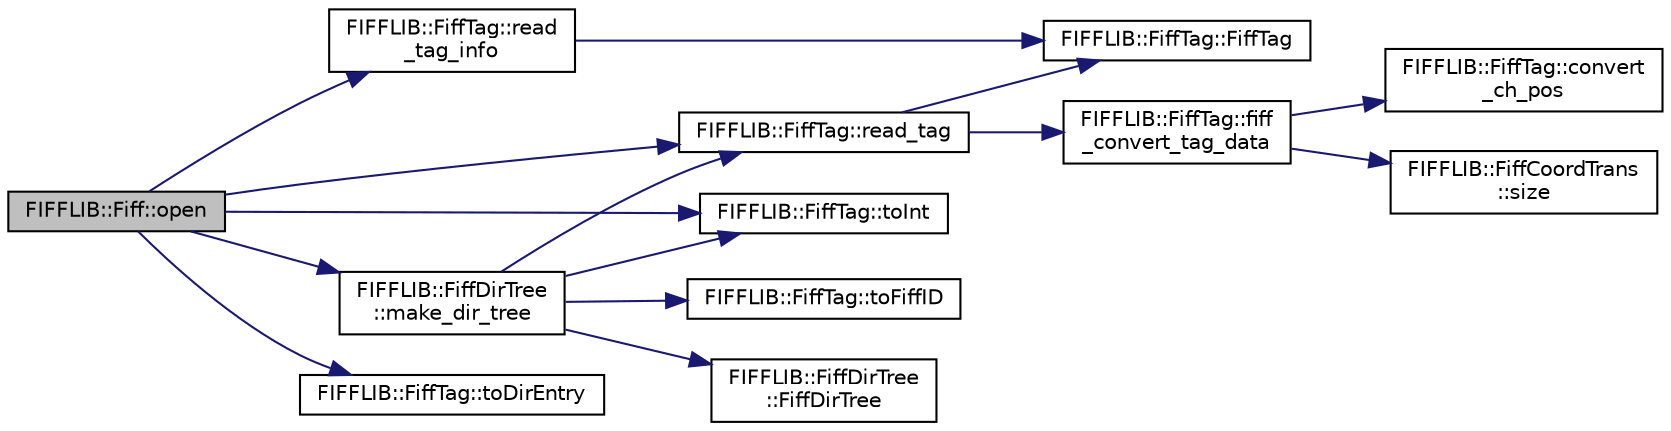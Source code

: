 digraph "FIFFLIB::Fiff::open"
{
  edge [fontname="Helvetica",fontsize="10",labelfontname="Helvetica",labelfontsize="10"];
  node [fontname="Helvetica",fontsize="10",shape=record];
  rankdir="LR";
  Node1 [label="FIFFLIB::Fiff::open",height=0.2,width=0.4,color="black", fillcolor="grey75", style="filled" fontcolor="black"];
  Node1 -> Node2 [color="midnightblue",fontsize="10",style="solid",fontname="Helvetica"];
  Node2 [label="FIFFLIB::FiffTag::read\l_tag_info",height=0.2,width=0.4,color="black", fillcolor="white", style="filled",URL="$class_f_i_f_f_l_i_b_1_1_fiff_tag.html#a5aadee620ef276f4d965b7ed0049c7b7"];
  Node2 -> Node3 [color="midnightblue",fontsize="10",style="solid",fontname="Helvetica"];
  Node3 [label="FIFFLIB::FiffTag::FiffTag",height=0.2,width=0.4,color="black", fillcolor="white", style="filled",URL="$class_f_i_f_f_l_i_b_1_1_fiff_tag.html#ac69c9131fa8d307bac69034785079407"];
  Node1 -> Node4 [color="midnightblue",fontsize="10",style="solid",fontname="Helvetica"];
  Node4 [label="FIFFLIB::FiffTag::read_tag",height=0.2,width=0.4,color="black", fillcolor="white", style="filled",URL="$class_f_i_f_f_l_i_b_1_1_fiff_tag.html#ae8f4a9b90e5be861bc05b26431319386"];
  Node4 -> Node3 [color="midnightblue",fontsize="10",style="solid",fontname="Helvetica"];
  Node4 -> Node5 [color="midnightblue",fontsize="10",style="solid",fontname="Helvetica"];
  Node5 [label="FIFFLIB::FiffTag::fiff\l_convert_tag_data",height=0.2,width=0.4,color="black", fillcolor="white", style="filled",URL="$class_f_i_f_f_l_i_b_1_1_fiff_tag.html#a74afedb25fa2bcc8a6458e6c77d5b693"];
  Node5 -> Node6 [color="midnightblue",fontsize="10",style="solid",fontname="Helvetica"];
  Node6 [label="FIFFLIB::FiffTag::convert\l_ch_pos",height=0.2,width=0.4,color="black", fillcolor="white", style="filled",URL="$class_f_i_f_f_l_i_b_1_1_fiff_tag.html#aef0eabea76b7358119cbec42d2bddc83"];
  Node5 -> Node7 [color="midnightblue",fontsize="10",style="solid",fontname="Helvetica"];
  Node7 [label="FIFFLIB::FiffCoordTrans\l::size",height=0.2,width=0.4,color="black", fillcolor="white", style="filled",URL="$class_f_i_f_f_l_i_b_1_1_fiff_coord_trans.html#a7312b478ea86b28e283b7e02cd5e579d"];
  Node1 -> Node8 [color="midnightblue",fontsize="10",style="solid",fontname="Helvetica"];
  Node8 [label="FIFFLIB::FiffTag::toInt",height=0.2,width=0.4,color="black", fillcolor="white", style="filled",URL="$class_f_i_f_f_l_i_b_1_1_fiff_tag.html#a88f8094d1f3b876708bd3d5779a30a49"];
  Node1 -> Node9 [color="midnightblue",fontsize="10",style="solid",fontname="Helvetica"];
  Node9 [label="FIFFLIB::FiffTag::toDirEntry",height=0.2,width=0.4,color="black", fillcolor="white", style="filled",URL="$class_f_i_f_f_l_i_b_1_1_fiff_tag.html#a90aaec3b5b428b80fac66df151057d42"];
  Node1 -> Node10 [color="midnightblue",fontsize="10",style="solid",fontname="Helvetica"];
  Node10 [label="FIFFLIB::FiffDirTree\l::make_dir_tree",height=0.2,width=0.4,color="black", fillcolor="white", style="filled",URL="$class_f_i_f_f_l_i_b_1_1_fiff_dir_tree.html#a0401a359c1d7f0dbd07c486cb2378983"];
  Node10 -> Node11 [color="midnightblue",fontsize="10",style="solid",fontname="Helvetica"];
  Node11 [label="FIFFLIB::FiffDirTree\l::FiffDirTree",height=0.2,width=0.4,color="black", fillcolor="white", style="filled",URL="$class_f_i_f_f_l_i_b_1_1_fiff_dir_tree.html#a2a5fde08f450de997f5eae02b925c864"];
  Node10 -> Node4 [color="midnightblue",fontsize="10",style="solid",fontname="Helvetica"];
  Node10 -> Node8 [color="midnightblue",fontsize="10",style="solid",fontname="Helvetica"];
  Node10 -> Node12 [color="midnightblue",fontsize="10",style="solid",fontname="Helvetica"];
  Node12 [label="FIFFLIB::FiffTag::toFiffID",height=0.2,width=0.4,color="black", fillcolor="white", style="filled",URL="$class_f_i_f_f_l_i_b_1_1_fiff_tag.html#a6e27a435596e2d309863e5d57e7a8248"];
}
